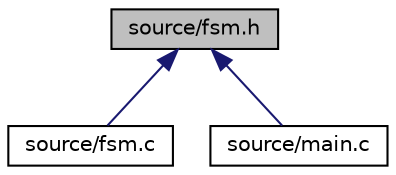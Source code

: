 digraph "source/fsm.h"
{
 // LATEX_PDF_SIZE
  edge [fontname="Helvetica",fontsize="10",labelfontname="Helvetica",labelfontsize="10"];
  node [fontname="Helvetica",fontsize="10",shape=record];
  Node1 [label="source/fsm.h",height=0.2,width=0.4,color="black", fillcolor="grey75", style="filled", fontcolor="black",tooltip="Finite state machine and other functions."];
  Node1 -> Node2 [dir="back",color="midnightblue",fontsize="10",style="solid"];
  Node2 [label="source/fsm.c",height=0.2,width=0.4,color="black", fillcolor="white", style="filled",URL="$fsm_8c_source.html",tooltip=" "];
  Node1 -> Node3 [dir="back",color="midnightblue",fontsize="10",style="solid"];
  Node3 [label="source/main.c",height=0.2,width=0.4,color="black", fillcolor="white", style="filled",URL="$main_8c_source.html",tooltip=" "];
}

